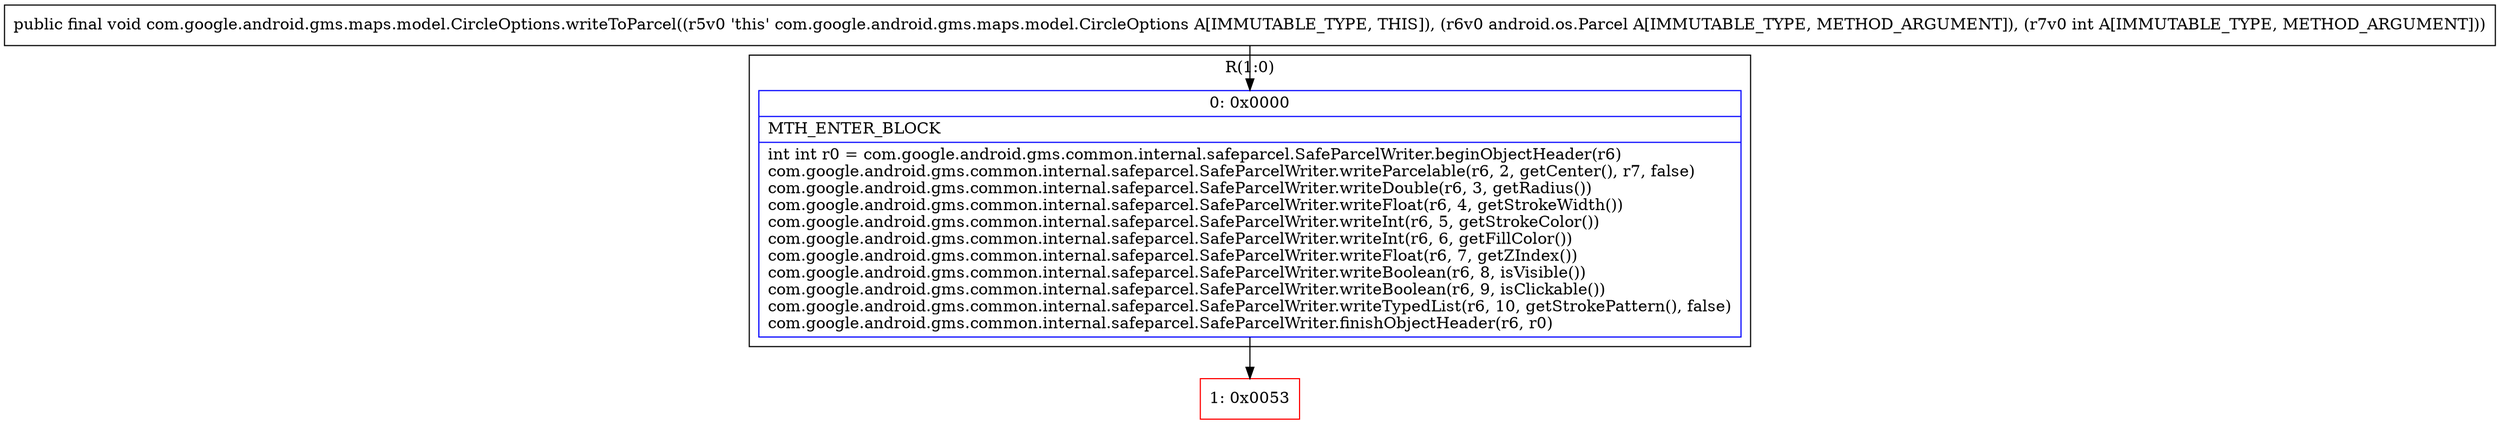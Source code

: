 digraph "CFG forcom.google.android.gms.maps.model.CircleOptions.writeToParcel(Landroid\/os\/Parcel;I)V" {
subgraph cluster_Region_740795477 {
label = "R(1:0)";
node [shape=record,color=blue];
Node_0 [shape=record,label="{0\:\ 0x0000|MTH_ENTER_BLOCK\l|int int r0 = com.google.android.gms.common.internal.safeparcel.SafeParcelWriter.beginObjectHeader(r6)\lcom.google.android.gms.common.internal.safeparcel.SafeParcelWriter.writeParcelable(r6, 2, getCenter(), r7, false)\lcom.google.android.gms.common.internal.safeparcel.SafeParcelWriter.writeDouble(r6, 3, getRadius())\lcom.google.android.gms.common.internal.safeparcel.SafeParcelWriter.writeFloat(r6, 4, getStrokeWidth())\lcom.google.android.gms.common.internal.safeparcel.SafeParcelWriter.writeInt(r6, 5, getStrokeColor())\lcom.google.android.gms.common.internal.safeparcel.SafeParcelWriter.writeInt(r6, 6, getFillColor())\lcom.google.android.gms.common.internal.safeparcel.SafeParcelWriter.writeFloat(r6, 7, getZIndex())\lcom.google.android.gms.common.internal.safeparcel.SafeParcelWriter.writeBoolean(r6, 8, isVisible())\lcom.google.android.gms.common.internal.safeparcel.SafeParcelWriter.writeBoolean(r6, 9, isClickable())\lcom.google.android.gms.common.internal.safeparcel.SafeParcelWriter.writeTypedList(r6, 10, getStrokePattern(), false)\lcom.google.android.gms.common.internal.safeparcel.SafeParcelWriter.finishObjectHeader(r6, r0)\l}"];
}
Node_1 [shape=record,color=red,label="{1\:\ 0x0053}"];
MethodNode[shape=record,label="{public final void com.google.android.gms.maps.model.CircleOptions.writeToParcel((r5v0 'this' com.google.android.gms.maps.model.CircleOptions A[IMMUTABLE_TYPE, THIS]), (r6v0 android.os.Parcel A[IMMUTABLE_TYPE, METHOD_ARGUMENT]), (r7v0 int A[IMMUTABLE_TYPE, METHOD_ARGUMENT])) }"];
MethodNode -> Node_0;
Node_0 -> Node_1;
}

